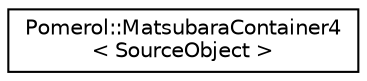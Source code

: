 digraph "Graphical Class Hierarchy"
{
  edge [fontname="Helvetica",fontsize="10",labelfontname="Helvetica",labelfontsize="10"];
  node [fontname="Helvetica",fontsize="10",shape=record];
  rankdir="LR";
  Node0 [label="Pomerol::MatsubaraContainer4\l\< SourceObject \>",height=0.2,width=0.4,color="black", fillcolor="white", style="filled",URL="$class_pomerol_1_1_matsubara_container4.html",tooltip="Container for functions of three Matsubara frequencies. "];
}
